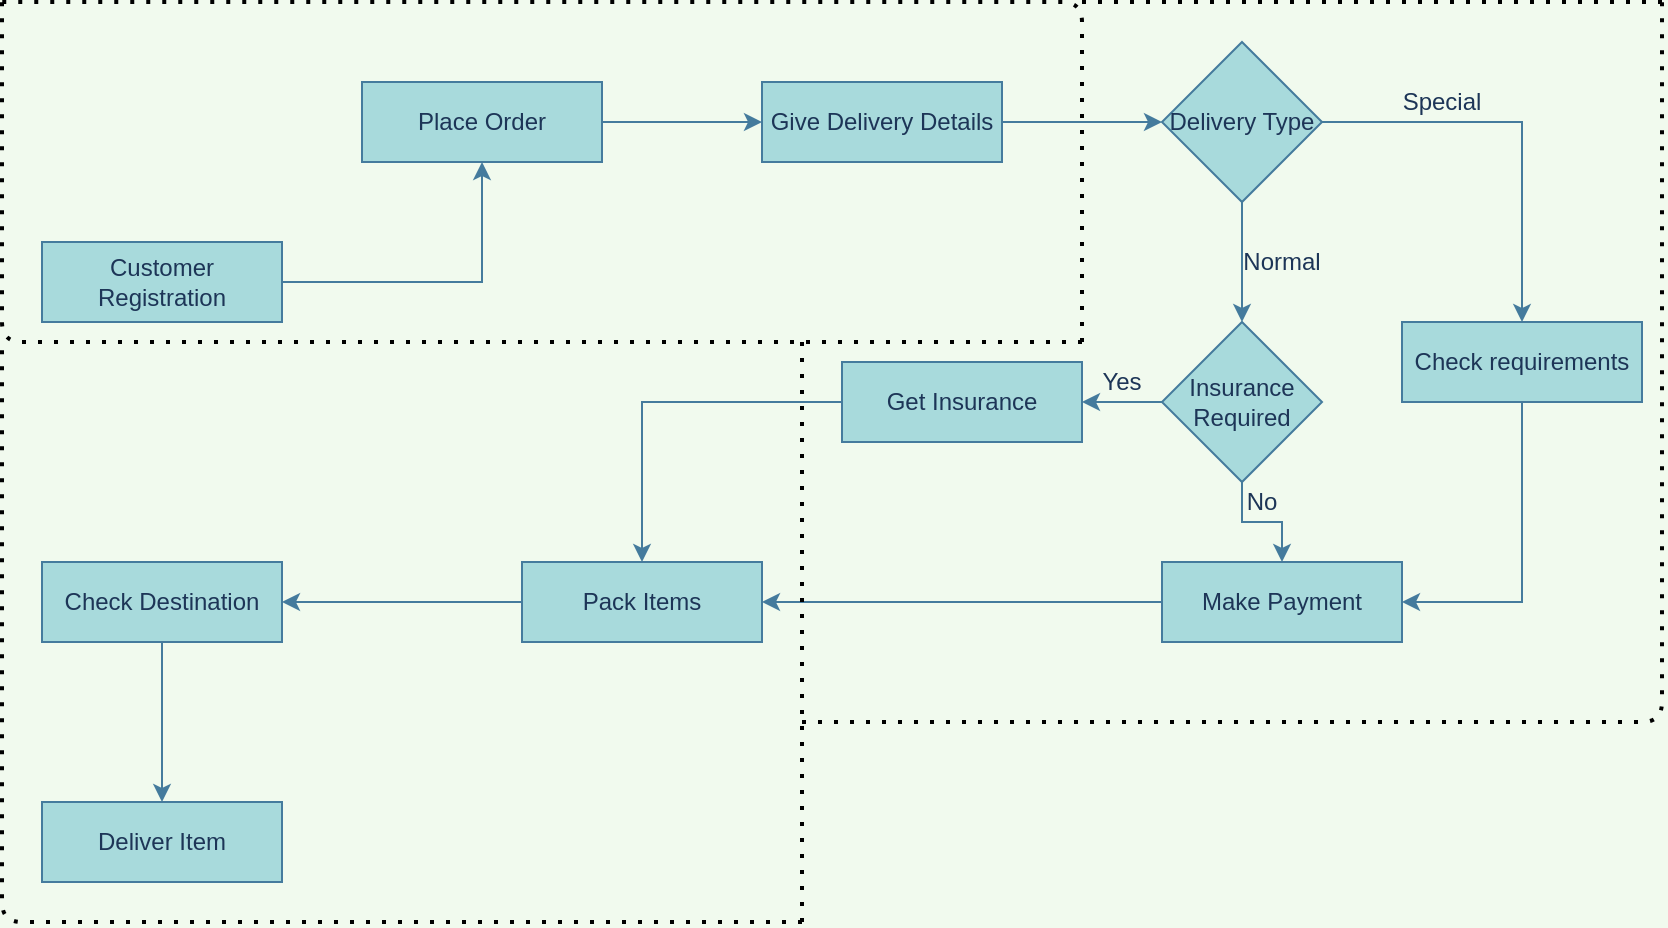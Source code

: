 <mxfile version="13.7.9" type="github">
  <diagram id="7W0VBFsezwCrg8yJX4ui" name="Page-1">
    <mxGraphModel dx="1038" dy="580" grid="1" gridSize="10" guides="1" tooltips="1" connect="1" arrows="1" fold="1" page="1" pageScale="1" pageWidth="850" pageHeight="1100" background="#F1FAEE" math="0" shadow="0">
      <root>
        <mxCell id="0" />
        <mxCell id="1" parent="0" />
        <mxCell id="r5Cem-bLn_GhZtfLwRqY-13" value="" style="edgeStyle=orthogonalEdgeStyle;rounded=0;orthogonalLoop=1;jettySize=auto;html=1;labelBackgroundColor=#F1FAEE;strokeColor=#457B9D;fontColor=#1D3557;" edge="1" parent="1" source="r5Cem-bLn_GhZtfLwRqY-1" target="r5Cem-bLn_GhZtfLwRqY-2">
          <mxGeometry relative="1" as="geometry" />
        </mxCell>
        <mxCell id="r5Cem-bLn_GhZtfLwRqY-1" value="Customer Registration" style="rounded=0;whiteSpace=wrap;html=1;fillColor=#A8DADC;strokeColor=#457B9D;fontColor=#1D3557;" vertex="1" parent="1">
          <mxGeometry x="40" y="200" width="120" height="40" as="geometry" />
        </mxCell>
        <mxCell id="r5Cem-bLn_GhZtfLwRqY-14" value="" style="edgeStyle=orthogonalEdgeStyle;rounded=0;orthogonalLoop=1;jettySize=auto;html=1;labelBackgroundColor=#F1FAEE;strokeColor=#457B9D;fontColor=#1D3557;" edge="1" parent="1" source="r5Cem-bLn_GhZtfLwRqY-2" target="r5Cem-bLn_GhZtfLwRqY-3">
          <mxGeometry relative="1" as="geometry" />
        </mxCell>
        <mxCell id="r5Cem-bLn_GhZtfLwRqY-2" value="Place Order" style="rounded=0;whiteSpace=wrap;html=1;fillColor=#A8DADC;strokeColor=#457B9D;fontColor=#1D3557;" vertex="1" parent="1">
          <mxGeometry x="200" y="120" width="120" height="40" as="geometry" />
        </mxCell>
        <mxCell id="r5Cem-bLn_GhZtfLwRqY-15" value="" style="edgeStyle=orthogonalEdgeStyle;rounded=0;orthogonalLoop=1;jettySize=auto;html=1;labelBackgroundColor=#F1FAEE;strokeColor=#457B9D;fontColor=#1D3557;" edge="1" parent="1" source="r5Cem-bLn_GhZtfLwRqY-3" target="r5Cem-bLn_GhZtfLwRqY-9">
          <mxGeometry relative="1" as="geometry" />
        </mxCell>
        <mxCell id="r5Cem-bLn_GhZtfLwRqY-3" value="Give Delivery Details" style="rounded=0;whiteSpace=wrap;html=1;fillColor=#A8DADC;strokeColor=#457B9D;fontColor=#1D3557;" vertex="1" parent="1">
          <mxGeometry x="400" y="120" width="120" height="40" as="geometry" />
        </mxCell>
        <mxCell id="r5Cem-bLn_GhZtfLwRqY-27" style="edgeStyle=orthogonalEdgeStyle;rounded=0;orthogonalLoop=1;jettySize=auto;html=1;exitX=0;exitY=0.5;exitDx=0;exitDy=0;entryX=1;entryY=0.5;entryDx=0;entryDy=0;labelBackgroundColor=#F1FAEE;strokeColor=#457B9D;fontColor=#1D3557;" edge="1" parent="1" source="r5Cem-bLn_GhZtfLwRqY-4" target="r5Cem-bLn_GhZtfLwRqY-5">
          <mxGeometry relative="1" as="geometry" />
        </mxCell>
        <mxCell id="r5Cem-bLn_GhZtfLwRqY-4" value="Make Payment" style="rounded=0;whiteSpace=wrap;html=1;fillColor=#A8DADC;strokeColor=#457B9D;fontColor=#1D3557;" vertex="1" parent="1">
          <mxGeometry x="600" y="360" width="120" height="40" as="geometry" />
        </mxCell>
        <mxCell id="r5Cem-bLn_GhZtfLwRqY-29" value="" style="edgeStyle=orthogonalEdgeStyle;rounded=0;orthogonalLoop=1;jettySize=auto;html=1;labelBackgroundColor=#F1FAEE;strokeColor=#457B9D;fontColor=#1D3557;" edge="1" parent="1" source="r5Cem-bLn_GhZtfLwRqY-5" target="r5Cem-bLn_GhZtfLwRqY-7">
          <mxGeometry relative="1" as="geometry" />
        </mxCell>
        <mxCell id="r5Cem-bLn_GhZtfLwRqY-5" value="Pack Items" style="rounded=0;whiteSpace=wrap;html=1;fillColor=#A8DADC;strokeColor=#457B9D;fontColor=#1D3557;" vertex="1" parent="1">
          <mxGeometry x="280" y="360" width="120" height="40" as="geometry" />
        </mxCell>
        <mxCell id="r5Cem-bLn_GhZtfLwRqY-18" style="edgeStyle=orthogonalEdgeStyle;rounded=0;orthogonalLoop=1;jettySize=auto;html=1;entryX=1;entryY=0.5;entryDx=0;entryDy=0;labelBackgroundColor=#F1FAEE;strokeColor=#457B9D;fontColor=#1D3557;" edge="1" parent="1" source="r5Cem-bLn_GhZtfLwRqY-6" target="r5Cem-bLn_GhZtfLwRqY-4">
          <mxGeometry relative="1" as="geometry">
            <mxPoint x="780" y="300" as="targetPoint" />
          </mxGeometry>
        </mxCell>
        <mxCell id="r5Cem-bLn_GhZtfLwRqY-6" value="Check requirements" style="rounded=0;whiteSpace=wrap;html=1;fillColor=#A8DADC;strokeColor=#457B9D;fontColor=#1D3557;" vertex="1" parent="1">
          <mxGeometry x="720" y="240" width="120" height="40" as="geometry" />
        </mxCell>
        <mxCell id="r5Cem-bLn_GhZtfLwRqY-30" value="" style="edgeStyle=orthogonalEdgeStyle;rounded=0;orthogonalLoop=1;jettySize=auto;html=1;labelBackgroundColor=#F1FAEE;strokeColor=#457B9D;fontColor=#1D3557;" edge="1" parent="1" source="r5Cem-bLn_GhZtfLwRqY-7" target="r5Cem-bLn_GhZtfLwRqY-8">
          <mxGeometry relative="1" as="geometry" />
        </mxCell>
        <mxCell id="r5Cem-bLn_GhZtfLwRqY-7" value="Check Destination" style="rounded=0;whiteSpace=wrap;html=1;fillColor=#A8DADC;strokeColor=#457B9D;fontColor=#1D3557;" vertex="1" parent="1">
          <mxGeometry x="40" y="360" width="120" height="40" as="geometry" />
        </mxCell>
        <mxCell id="r5Cem-bLn_GhZtfLwRqY-8" value="Deliver Item" style="rounded=0;whiteSpace=wrap;html=1;fillColor=#A8DADC;strokeColor=#457B9D;fontColor=#1D3557;" vertex="1" parent="1">
          <mxGeometry x="40" y="480" width="120" height="40" as="geometry" />
        </mxCell>
        <mxCell id="r5Cem-bLn_GhZtfLwRqY-17" style="edgeStyle=orthogonalEdgeStyle;rounded=0;orthogonalLoop=1;jettySize=auto;html=1;exitX=1;exitY=0.5;exitDx=0;exitDy=0;entryX=0.5;entryY=0;entryDx=0;entryDy=0;labelBackgroundColor=#F1FAEE;strokeColor=#457B9D;fontColor=#1D3557;" edge="1" parent="1" source="r5Cem-bLn_GhZtfLwRqY-9" target="r5Cem-bLn_GhZtfLwRqY-6">
          <mxGeometry relative="1" as="geometry" />
        </mxCell>
        <mxCell id="r5Cem-bLn_GhZtfLwRqY-19" value="" style="edgeStyle=orthogonalEdgeStyle;rounded=0;orthogonalLoop=1;jettySize=auto;html=1;labelBackgroundColor=#F1FAEE;strokeColor=#457B9D;fontColor=#1D3557;" edge="1" parent="1" source="r5Cem-bLn_GhZtfLwRqY-9" target="r5Cem-bLn_GhZtfLwRqY-11">
          <mxGeometry relative="1" as="geometry" />
        </mxCell>
        <mxCell id="r5Cem-bLn_GhZtfLwRqY-9" value="Delivery Type" style="rhombus;whiteSpace=wrap;html=1;fillColor=#A8DADC;strokeColor=#457B9D;fontColor=#1D3557;" vertex="1" parent="1">
          <mxGeometry x="600" y="100" width="80" height="80" as="geometry" />
        </mxCell>
        <mxCell id="r5Cem-bLn_GhZtfLwRqY-23" value="" style="edgeStyle=orthogonalEdgeStyle;rounded=0;orthogonalLoop=1;jettySize=auto;html=1;labelBackgroundColor=#F1FAEE;strokeColor=#457B9D;fontColor=#1D3557;" edge="1" parent="1" source="r5Cem-bLn_GhZtfLwRqY-11" target="r5Cem-bLn_GhZtfLwRqY-4">
          <mxGeometry relative="1" as="geometry" />
        </mxCell>
        <mxCell id="r5Cem-bLn_GhZtfLwRqY-25" value="" style="edgeStyle=orthogonalEdgeStyle;rounded=0;orthogonalLoop=1;jettySize=auto;html=1;labelBackgroundColor=#F1FAEE;strokeColor=#457B9D;fontColor=#1D3557;" edge="1" parent="1" source="r5Cem-bLn_GhZtfLwRqY-11" target="r5Cem-bLn_GhZtfLwRqY-12">
          <mxGeometry relative="1" as="geometry" />
        </mxCell>
        <mxCell id="r5Cem-bLn_GhZtfLwRqY-11" value="Insurance Required" style="rhombus;whiteSpace=wrap;html=1;fillColor=#A8DADC;strokeColor=#457B9D;fontColor=#1D3557;" vertex="1" parent="1">
          <mxGeometry x="600" y="240" width="80" height="80" as="geometry" />
        </mxCell>
        <mxCell id="r5Cem-bLn_GhZtfLwRqY-28" style="edgeStyle=orthogonalEdgeStyle;rounded=0;orthogonalLoop=1;jettySize=auto;html=1;exitX=0;exitY=0.5;exitDx=0;exitDy=0;entryX=0.5;entryY=0;entryDx=0;entryDy=0;labelBackgroundColor=#F1FAEE;strokeColor=#457B9D;fontColor=#1D3557;" edge="1" parent="1" source="r5Cem-bLn_GhZtfLwRqY-12" target="r5Cem-bLn_GhZtfLwRqY-5">
          <mxGeometry relative="1" as="geometry" />
        </mxCell>
        <mxCell id="r5Cem-bLn_GhZtfLwRqY-12" value="Get Insurance" style="rounded=0;whiteSpace=wrap;html=1;fillColor=#A8DADC;strokeColor=#457B9D;fontColor=#1D3557;" vertex="1" parent="1">
          <mxGeometry x="440" y="260" width="120" height="40" as="geometry" />
        </mxCell>
        <mxCell id="r5Cem-bLn_GhZtfLwRqY-20" value="Special" style="text;html=1;strokeColor=none;fillColor=none;align=center;verticalAlign=middle;whiteSpace=wrap;rounded=0;fontColor=#1D3557;" vertex="1" parent="1">
          <mxGeometry x="720" y="120" width="40" height="20" as="geometry" />
        </mxCell>
        <mxCell id="r5Cem-bLn_GhZtfLwRqY-22" value="Normal" style="text;html=1;strokeColor=none;fillColor=none;align=center;verticalAlign=middle;whiteSpace=wrap;rounded=0;fontColor=#1D3557;" vertex="1" parent="1">
          <mxGeometry x="640" y="200" width="40" height="20" as="geometry" />
        </mxCell>
        <mxCell id="r5Cem-bLn_GhZtfLwRqY-24" value="No" style="text;html=1;strokeColor=none;fillColor=none;align=center;verticalAlign=middle;whiteSpace=wrap;rounded=0;fontColor=#1D3557;" vertex="1" parent="1">
          <mxGeometry x="640" y="320" width="20" height="20" as="geometry" />
        </mxCell>
        <mxCell id="r5Cem-bLn_GhZtfLwRqY-26" value="Yes" style="text;html=1;strokeColor=none;fillColor=none;align=center;verticalAlign=middle;whiteSpace=wrap;rounded=0;fontColor=#1D3557;" vertex="1" parent="1">
          <mxGeometry x="560" y="260" width="40" height="20" as="geometry" />
        </mxCell>
        <mxCell id="r5Cem-bLn_GhZtfLwRqY-32" value="" style="endArrow=none;dashed=1;html=1;dashPattern=1 3;strokeWidth=2;fillColor=#A8DADC;fontColor=#1D3557;" edge="1" parent="1">
          <mxGeometry width="50" height="50" relative="1" as="geometry">
            <mxPoint x="560" y="250" as="sourcePoint" />
            <mxPoint x="20" y="80" as="targetPoint" />
            <Array as="points">
              <mxPoint x="20" y="250" />
            </Array>
          </mxGeometry>
        </mxCell>
        <mxCell id="r5Cem-bLn_GhZtfLwRqY-33" value="" style="endArrow=none;dashed=1;html=1;dashPattern=1 3;strokeWidth=2;fillColor=#A8DADC;fontColor=#1D3557;" edge="1" parent="1">
          <mxGeometry width="50" height="50" relative="1" as="geometry">
            <mxPoint x="560" y="250" as="sourcePoint" />
            <mxPoint x="20" y="80" as="targetPoint" />
            <Array as="points">
              <mxPoint x="560" y="80" />
            </Array>
          </mxGeometry>
        </mxCell>
        <mxCell id="r5Cem-bLn_GhZtfLwRqY-34" value="" style="endArrow=none;dashed=1;html=1;dashPattern=1 3;strokeWidth=2;fillColor=#A8DADC;fontColor=#1D3557;" edge="1" parent="1">
          <mxGeometry width="50" height="50" relative="1" as="geometry">
            <mxPoint x="560" y="80" as="sourcePoint" />
            <mxPoint x="850" y="80" as="targetPoint" />
          </mxGeometry>
        </mxCell>
        <mxCell id="r5Cem-bLn_GhZtfLwRqY-35" value="" style="endArrow=none;dashed=1;html=1;dashPattern=1 3;strokeWidth=2;fillColor=#A8DADC;fontColor=#1D3557;" edge="1" parent="1">
          <mxGeometry width="50" height="50" relative="1" as="geometry">
            <mxPoint x="420" y="440" as="sourcePoint" />
            <mxPoint x="850" y="80" as="targetPoint" />
            <Array as="points">
              <mxPoint x="850" y="440" />
            </Array>
          </mxGeometry>
        </mxCell>
        <mxCell id="r5Cem-bLn_GhZtfLwRqY-37" value="" style="endArrow=none;dashed=1;html=1;dashPattern=1 3;strokeWidth=2;fillColor=#A8DADC;fontColor=#1D3557;" edge="1" parent="1">
          <mxGeometry width="50" height="50" relative="1" as="geometry">
            <mxPoint x="420" y="540" as="sourcePoint" />
            <mxPoint x="20" y="250" as="targetPoint" />
            <Array as="points">
              <mxPoint x="20" y="540" />
            </Array>
          </mxGeometry>
        </mxCell>
        <mxCell id="r5Cem-bLn_GhZtfLwRqY-38" value="" style="endArrow=none;dashed=1;html=1;dashPattern=1 3;strokeWidth=2;fillColor=#A8DADC;fontColor=#1D3557;" edge="1" parent="1">
          <mxGeometry width="50" height="50" relative="1" as="geometry">
            <mxPoint x="420" y="250" as="sourcePoint" />
            <mxPoint x="420" y="540" as="targetPoint" />
          </mxGeometry>
        </mxCell>
      </root>
    </mxGraphModel>
  </diagram>
</mxfile>
